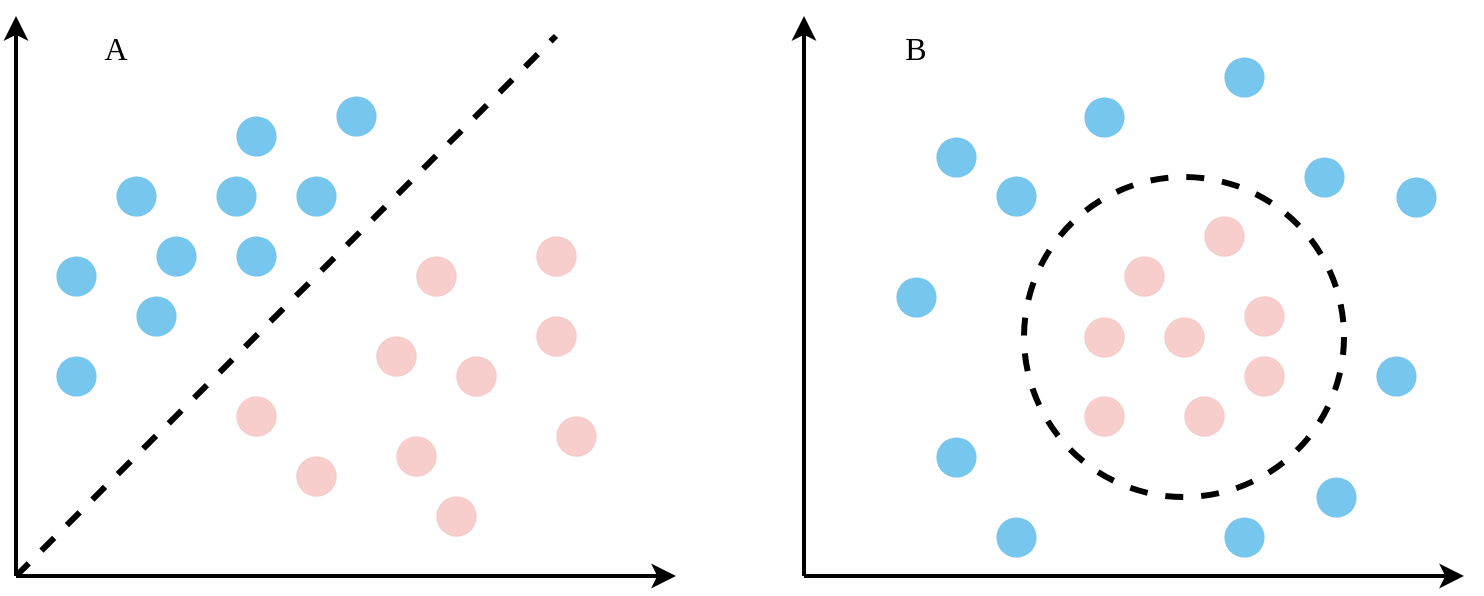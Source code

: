 <mxfile version="21.0.6" type="github">
  <diagram name="第 1 页" id="Q-0wN5ce249bjcxuniA6">
    <mxGraphModel dx="1050" dy="587" grid="1" gridSize="10" guides="1" tooltips="1" connect="1" arrows="1" fold="1" page="1" pageScale="1" pageWidth="827" pageHeight="1169" math="0" shadow="0">
      <root>
        <mxCell id="0" />
        <mxCell id="1" parent="0" />
        <mxCell id="1FSIef8bJNcw6CDsYBxZ-60" value="" style="ellipse;whiteSpace=wrap;html=1;aspect=fixed;fillColor=none;dashed=1;strokeWidth=3;" vertex="1" parent="1">
          <mxGeometry x="524" y="160.5" width="160" height="160" as="geometry" />
        </mxCell>
        <mxCell id="1FSIef8bJNcw6CDsYBxZ-2" value="" style="endArrow=classic;html=1;rounded=0;strokeWidth=2;" edge="1" parent="1">
          <mxGeometry width="50" height="50" relative="1" as="geometry">
            <mxPoint x="20" y="360" as="sourcePoint" />
            <mxPoint x="20" y="80" as="targetPoint" />
          </mxGeometry>
        </mxCell>
        <mxCell id="1FSIef8bJNcw6CDsYBxZ-3" value="" style="endArrow=classic;html=1;rounded=0;strokeWidth=2;" edge="1" parent="1">
          <mxGeometry width="50" height="50" relative="1" as="geometry">
            <mxPoint x="20" y="360" as="sourcePoint" />
            <mxPoint x="350" y="360" as="targetPoint" />
          </mxGeometry>
        </mxCell>
        <mxCell id="1FSIef8bJNcw6CDsYBxZ-5" value="" style="ellipse;whiteSpace=wrap;html=1;aspect=fixed;fillColor=#1ba1e2;strokeColor=#006EAF;strokeWidth=0;fontColor=#ffffff;opacity=60;" vertex="1" parent="1">
          <mxGeometry x="70" y="160" width="20" height="20" as="geometry" />
        </mxCell>
        <mxCell id="1FSIef8bJNcw6CDsYBxZ-6" value="" style="ellipse;whiteSpace=wrap;html=1;aspect=fixed;fillColor=#f8cecc;strokeColor=#b85450;strokeWidth=0;" vertex="1" parent="1">
          <mxGeometry x="220" y="200" width="20" height="20" as="geometry" />
        </mxCell>
        <mxCell id="1FSIef8bJNcw6CDsYBxZ-7" value="" style="endArrow=none;dashed=1;html=1;strokeWidth=3;rounded=0;" edge="1" parent="1">
          <mxGeometry width="50" height="50" relative="1" as="geometry">
            <mxPoint x="20" y="360" as="sourcePoint" />
            <mxPoint x="290" y="90" as="targetPoint" />
          </mxGeometry>
        </mxCell>
        <mxCell id="1FSIef8bJNcw6CDsYBxZ-8" value="" style="ellipse;whiteSpace=wrap;html=1;aspect=fixed;fillColor=#f8cecc;strokeColor=#b85450;strokeWidth=0;" vertex="1" parent="1">
          <mxGeometry x="200" y="240" width="20" height="20" as="geometry" />
        </mxCell>
        <mxCell id="1FSIef8bJNcw6CDsYBxZ-9" value="" style="ellipse;whiteSpace=wrap;html=1;aspect=fixed;fillColor=#f8cecc;strokeColor=#b85450;strokeWidth=0;" vertex="1" parent="1">
          <mxGeometry x="240" y="250" width="20" height="20" as="geometry" />
        </mxCell>
        <mxCell id="1FSIef8bJNcw6CDsYBxZ-10" value="" style="ellipse;whiteSpace=wrap;html=1;aspect=fixed;fillColor=#f8cecc;strokeColor=#b85450;strokeWidth=0;" vertex="1" parent="1">
          <mxGeometry x="160" y="300" width="20" height="20" as="geometry" />
        </mxCell>
        <mxCell id="1FSIef8bJNcw6CDsYBxZ-11" value="" style="ellipse;whiteSpace=wrap;html=1;aspect=fixed;fillColor=#f8cecc;strokeColor=#b85450;strokeWidth=0;" vertex="1" parent="1">
          <mxGeometry x="280" y="190" width="20" height="20" as="geometry" />
        </mxCell>
        <mxCell id="1FSIef8bJNcw6CDsYBxZ-12" value="" style="ellipse;whiteSpace=wrap;html=1;aspect=fixed;fillColor=#f8cecc;strokeColor=#b85450;strokeWidth=0;" vertex="1" parent="1">
          <mxGeometry x="290" y="280" width="20" height="20" as="geometry" />
        </mxCell>
        <mxCell id="1FSIef8bJNcw6CDsYBxZ-13" value="" style="ellipse;whiteSpace=wrap;html=1;aspect=fixed;fillColor=#f8cecc;strokeColor=#b85450;strokeWidth=0;" vertex="1" parent="1">
          <mxGeometry x="230" y="320" width="20" height="20" as="geometry" />
        </mxCell>
        <mxCell id="1FSIef8bJNcw6CDsYBxZ-20" value="" style="ellipse;whiteSpace=wrap;html=1;aspect=fixed;fillColor=#f8cecc;strokeColor=#b85450;strokeWidth=0;" vertex="1" parent="1">
          <mxGeometry x="280" y="230" width="20" height="20" as="geometry" />
        </mxCell>
        <mxCell id="1FSIef8bJNcw6CDsYBxZ-24" value="" style="ellipse;whiteSpace=wrap;html=1;aspect=fixed;fillColor=#1ba1e2;strokeColor=#006EAF;strokeWidth=0;fontColor=#ffffff;opacity=60;" vertex="1" parent="1">
          <mxGeometry x="130" y="130" width="20" height="20" as="geometry" />
        </mxCell>
        <mxCell id="1FSIef8bJNcw6CDsYBxZ-25" value="" style="ellipse;whiteSpace=wrap;html=1;aspect=fixed;fillColor=#1ba1e2;strokeColor=#006EAF;strokeWidth=0;fontColor=#ffffff;opacity=60;" vertex="1" parent="1">
          <mxGeometry x="40" y="250" width="20" height="20" as="geometry" />
        </mxCell>
        <mxCell id="1FSIef8bJNcw6CDsYBxZ-26" value="" style="ellipse;whiteSpace=wrap;html=1;aspect=fixed;fillColor=#1ba1e2;strokeColor=#006EAF;strokeWidth=0;fontColor=#ffffff;opacity=60;" vertex="1" parent="1">
          <mxGeometry x="130" y="190" width="20" height="20" as="geometry" />
        </mxCell>
        <mxCell id="1FSIef8bJNcw6CDsYBxZ-27" value="" style="ellipse;whiteSpace=wrap;html=1;aspect=fixed;fillColor=#1ba1e2;strokeColor=#006EAF;strokeWidth=0;fontColor=#ffffff;opacity=60;" vertex="1" parent="1">
          <mxGeometry x="160" y="160" width="20" height="20" as="geometry" />
        </mxCell>
        <mxCell id="1FSIef8bJNcw6CDsYBxZ-29" value="" style="ellipse;whiteSpace=wrap;html=1;aspect=fixed;fillColor=#1ba1e2;strokeColor=#006EAF;strokeWidth=0;fontColor=#ffffff;opacity=60;" vertex="1" parent="1">
          <mxGeometry x="120" y="160" width="20" height="20" as="geometry" />
        </mxCell>
        <mxCell id="1FSIef8bJNcw6CDsYBxZ-30" value="" style="ellipse;whiteSpace=wrap;html=1;aspect=fixed;fillColor=#1ba1e2;strokeColor=#006EAF;strokeWidth=0;fontColor=#ffffff;opacity=60;" vertex="1" parent="1">
          <mxGeometry x="90" y="190" width="20" height="20" as="geometry" />
        </mxCell>
        <mxCell id="1FSIef8bJNcw6CDsYBxZ-31" value="" style="ellipse;whiteSpace=wrap;html=1;aspect=fixed;fillColor=#1ba1e2;strokeColor=#006EAF;strokeWidth=0;fontColor=#ffffff;opacity=60;" vertex="1" parent="1">
          <mxGeometry x="40" y="200" width="20" height="20" as="geometry" />
        </mxCell>
        <mxCell id="1FSIef8bJNcw6CDsYBxZ-32" value="" style="ellipse;whiteSpace=wrap;html=1;aspect=fixed;fillColor=#1ba1e2;strokeColor=#006EAF;strokeWidth=0;fontColor=#ffffff;opacity=60;" vertex="1" parent="1">
          <mxGeometry x="80" y="220" width="20" height="20" as="geometry" />
        </mxCell>
        <mxCell id="1FSIef8bJNcw6CDsYBxZ-37" value="" style="endArrow=classic;html=1;rounded=0;strokeWidth=2;" edge="1" parent="1">
          <mxGeometry width="50" height="50" relative="1" as="geometry">
            <mxPoint x="414" y="360" as="sourcePoint" />
            <mxPoint x="414" y="80" as="targetPoint" />
          </mxGeometry>
        </mxCell>
        <mxCell id="1FSIef8bJNcw6CDsYBxZ-38" value="" style="endArrow=classic;html=1;rounded=0;strokeWidth=2;" edge="1" parent="1">
          <mxGeometry width="50" height="50" relative="1" as="geometry">
            <mxPoint x="414" y="360" as="sourcePoint" />
            <mxPoint x="744" y="360" as="targetPoint" />
          </mxGeometry>
        </mxCell>
        <mxCell id="1FSIef8bJNcw6CDsYBxZ-39" value="" style="ellipse;whiteSpace=wrap;html=1;aspect=fixed;fillColor=#1ba1e2;strokeColor=#006EAF;strokeWidth=0;fontColor=#ffffff;opacity=60;" vertex="1" parent="1">
          <mxGeometry x="670" y="310.5" width="20" height="20" as="geometry" />
        </mxCell>
        <mxCell id="1FSIef8bJNcw6CDsYBxZ-40" value="" style="ellipse;whiteSpace=wrap;html=1;aspect=fixed;fillColor=#f8cecc;strokeColor=#b85450;strokeWidth=0;" vertex="1" parent="1">
          <mxGeometry x="574" y="200" width="20" height="20" as="geometry" />
        </mxCell>
        <mxCell id="1FSIef8bJNcw6CDsYBxZ-42" value="" style="ellipse;whiteSpace=wrap;html=1;aspect=fixed;fillColor=#f8cecc;strokeColor=#b85450;strokeWidth=0;" vertex="1" parent="1">
          <mxGeometry x="554" y="230.5" width="20" height="20" as="geometry" />
        </mxCell>
        <mxCell id="1FSIef8bJNcw6CDsYBxZ-43" value="" style="ellipse;whiteSpace=wrap;html=1;aspect=fixed;fillColor=#f8cecc;strokeColor=#b85450;strokeWidth=0;" vertex="1" parent="1">
          <mxGeometry x="634" y="250" width="20" height="20" as="geometry" />
        </mxCell>
        <mxCell id="1FSIef8bJNcw6CDsYBxZ-44" value="" style="ellipse;whiteSpace=wrap;html=1;aspect=fixed;fillColor=#f8cecc;strokeColor=#b85450;strokeWidth=0;" vertex="1" parent="1">
          <mxGeometry x="554" y="270" width="20" height="20" as="geometry" />
        </mxCell>
        <mxCell id="1FSIef8bJNcw6CDsYBxZ-45" value="" style="ellipse;whiteSpace=wrap;html=1;aspect=fixed;fillColor=#f8cecc;strokeColor=#b85450;strokeWidth=0;" vertex="1" parent="1">
          <mxGeometry x="594" y="230.5" width="20" height="20" as="geometry" />
        </mxCell>
        <mxCell id="1FSIef8bJNcw6CDsYBxZ-46" value="" style="ellipse;whiteSpace=wrap;html=1;aspect=fixed;fillColor=#f8cecc;strokeColor=#b85450;strokeWidth=0;" vertex="1" parent="1">
          <mxGeometry x="634" y="220" width="20" height="20" as="geometry" />
        </mxCell>
        <mxCell id="1FSIef8bJNcw6CDsYBxZ-47" value="" style="ellipse;whiteSpace=wrap;html=1;aspect=fixed;fillColor=#f8cecc;strokeColor=#b85450;strokeWidth=0;" vertex="1" parent="1">
          <mxGeometry x="604" y="270" width="20" height="20" as="geometry" />
        </mxCell>
        <mxCell id="1FSIef8bJNcw6CDsYBxZ-48" value="" style="ellipse;whiteSpace=wrap;html=1;aspect=fixed;fillColor=#f8cecc;strokeColor=#b85450;strokeWidth=0;" vertex="1" parent="1">
          <mxGeometry x="614" y="180" width="20" height="20" as="geometry" />
        </mxCell>
        <mxCell id="1FSIef8bJNcw6CDsYBxZ-49" value="" style="ellipse;whiteSpace=wrap;html=1;aspect=fixed;fillColor=#1ba1e2;strokeColor=#006EAF;strokeWidth=0;fontColor=#ffffff;opacity=60;" vertex="1" parent="1">
          <mxGeometry x="480" y="290.5" width="20" height="20" as="geometry" />
        </mxCell>
        <mxCell id="1FSIef8bJNcw6CDsYBxZ-50" value="" style="ellipse;whiteSpace=wrap;html=1;aspect=fixed;fillColor=#1ba1e2;strokeColor=#006EAF;strokeWidth=0;fontColor=#ffffff;opacity=60;" vertex="1" parent="1">
          <mxGeometry x="460" y="210.5" width="20" height="20" as="geometry" />
        </mxCell>
        <mxCell id="1FSIef8bJNcw6CDsYBxZ-51" value="" style="ellipse;whiteSpace=wrap;html=1;aspect=fixed;fillColor=#1ba1e2;strokeColor=#006EAF;strokeWidth=0;fontColor=#ffffff;opacity=60;" vertex="1" parent="1">
          <mxGeometry x="664" y="150.5" width="20" height="20" as="geometry" />
        </mxCell>
        <mxCell id="1FSIef8bJNcw6CDsYBxZ-52" value="" style="ellipse;whiteSpace=wrap;html=1;aspect=fixed;fillColor=#1ba1e2;strokeColor=#006EAF;strokeWidth=0;fontColor=#ffffff;opacity=60;" vertex="1" parent="1">
          <mxGeometry x="710" y="160.5" width="20" height="20" as="geometry" />
        </mxCell>
        <mxCell id="1FSIef8bJNcw6CDsYBxZ-53" value="" style="ellipse;whiteSpace=wrap;html=1;aspect=fixed;fillColor=#1ba1e2;strokeColor=#006EAF;strokeWidth=0;fontColor=#ffffff;opacity=60;" vertex="1" parent="1">
          <mxGeometry x="700" y="250" width="20" height="20" as="geometry" />
        </mxCell>
        <mxCell id="1FSIef8bJNcw6CDsYBxZ-54" value="" style="ellipse;whiteSpace=wrap;html=1;aspect=fixed;fillColor=#1ba1e2;strokeColor=#006EAF;strokeWidth=0;fontColor=#ffffff;opacity=60;" vertex="1" parent="1">
          <mxGeometry x="624" y="100.5" width="20" height="20" as="geometry" />
        </mxCell>
        <mxCell id="1FSIef8bJNcw6CDsYBxZ-55" value="" style="ellipse;whiteSpace=wrap;html=1;aspect=fixed;fillColor=#1ba1e2;strokeColor=#006EAF;strokeWidth=0;fontColor=#ffffff;opacity=60;" vertex="1" parent="1">
          <mxGeometry x="480" y="140.5" width="20" height="20" as="geometry" />
        </mxCell>
        <mxCell id="1FSIef8bJNcw6CDsYBxZ-56" value="" style="ellipse;whiteSpace=wrap;html=1;aspect=fixed;fillColor=#1ba1e2;strokeColor=#006EAF;strokeWidth=0;fontColor=#ffffff;opacity=60;" vertex="1" parent="1">
          <mxGeometry x="554" y="120.5" width="20" height="20" as="geometry" />
        </mxCell>
        <mxCell id="1FSIef8bJNcw6CDsYBxZ-62" value="" style="ellipse;whiteSpace=wrap;html=1;aspect=fixed;fillColor=#1ba1e2;strokeColor=#006EAF;strokeWidth=0;fontColor=#ffffff;opacity=60;" vertex="1" parent="1">
          <mxGeometry x="510" y="160" width="20" height="20" as="geometry" />
        </mxCell>
        <mxCell id="1FSIef8bJNcw6CDsYBxZ-63" value="" style="ellipse;whiteSpace=wrap;html=1;aspect=fixed;fillColor=#1ba1e2;strokeColor=#006EAF;strokeWidth=0;fontColor=#ffffff;opacity=60;" vertex="1" parent="1">
          <mxGeometry x="510" y="330.5" width="20" height="20" as="geometry" />
        </mxCell>
        <mxCell id="1FSIef8bJNcw6CDsYBxZ-64" value="" style="ellipse;whiteSpace=wrap;html=1;aspect=fixed;fillColor=#1ba1e2;strokeColor=#006EAF;strokeWidth=0;fontColor=#ffffff;opacity=60;" vertex="1" parent="1">
          <mxGeometry x="624" y="330.5" width="20" height="20" as="geometry" />
        </mxCell>
        <mxCell id="1FSIef8bJNcw6CDsYBxZ-66" value="" style="ellipse;whiteSpace=wrap;html=1;aspect=fixed;fillColor=#f8cecc;strokeColor=#b85450;strokeWidth=0;" vertex="1" parent="1">
          <mxGeometry x="210" y="290" width="20" height="20" as="geometry" />
        </mxCell>
        <mxCell id="1FSIef8bJNcw6CDsYBxZ-67" value="" style="ellipse;whiteSpace=wrap;html=1;aspect=fixed;fillColor=#f8cecc;strokeColor=#b85450;strokeWidth=0;" vertex="1" parent="1">
          <mxGeometry x="130" y="270" width="20" height="20" as="geometry" />
        </mxCell>
        <mxCell id="1FSIef8bJNcw6CDsYBxZ-68" value="" style="ellipse;whiteSpace=wrap;html=1;aspect=fixed;fillColor=#1ba1e2;strokeColor=#006EAF;strokeWidth=0;fontColor=#ffffff;opacity=60;" vertex="1" parent="1">
          <mxGeometry x="180" y="120" width="20" height="20" as="geometry" />
        </mxCell>
        <mxCell id="1FSIef8bJNcw6CDsYBxZ-69" value="&lt;font style=&quot;font-size: 16px;&quot; face=&quot;Times New Roman&quot;&gt;A&lt;/font&gt;" style="text;html=1;strokeColor=none;fillColor=none;align=center;verticalAlign=middle;whiteSpace=wrap;rounded=0;" vertex="1" parent="1">
          <mxGeometry x="40" y="80.5" width="60" height="30" as="geometry" />
        </mxCell>
        <mxCell id="1FSIef8bJNcw6CDsYBxZ-70" value="&lt;font style=&quot;font-size: 16px;&quot; face=&quot;Times New Roman&quot;&gt;B&lt;/font&gt;" style="text;html=1;strokeColor=none;fillColor=none;align=center;verticalAlign=middle;whiteSpace=wrap;rounded=0;" vertex="1" parent="1">
          <mxGeometry x="440" y="80.5" width="60" height="30" as="geometry" />
        </mxCell>
      </root>
    </mxGraphModel>
  </diagram>
</mxfile>
